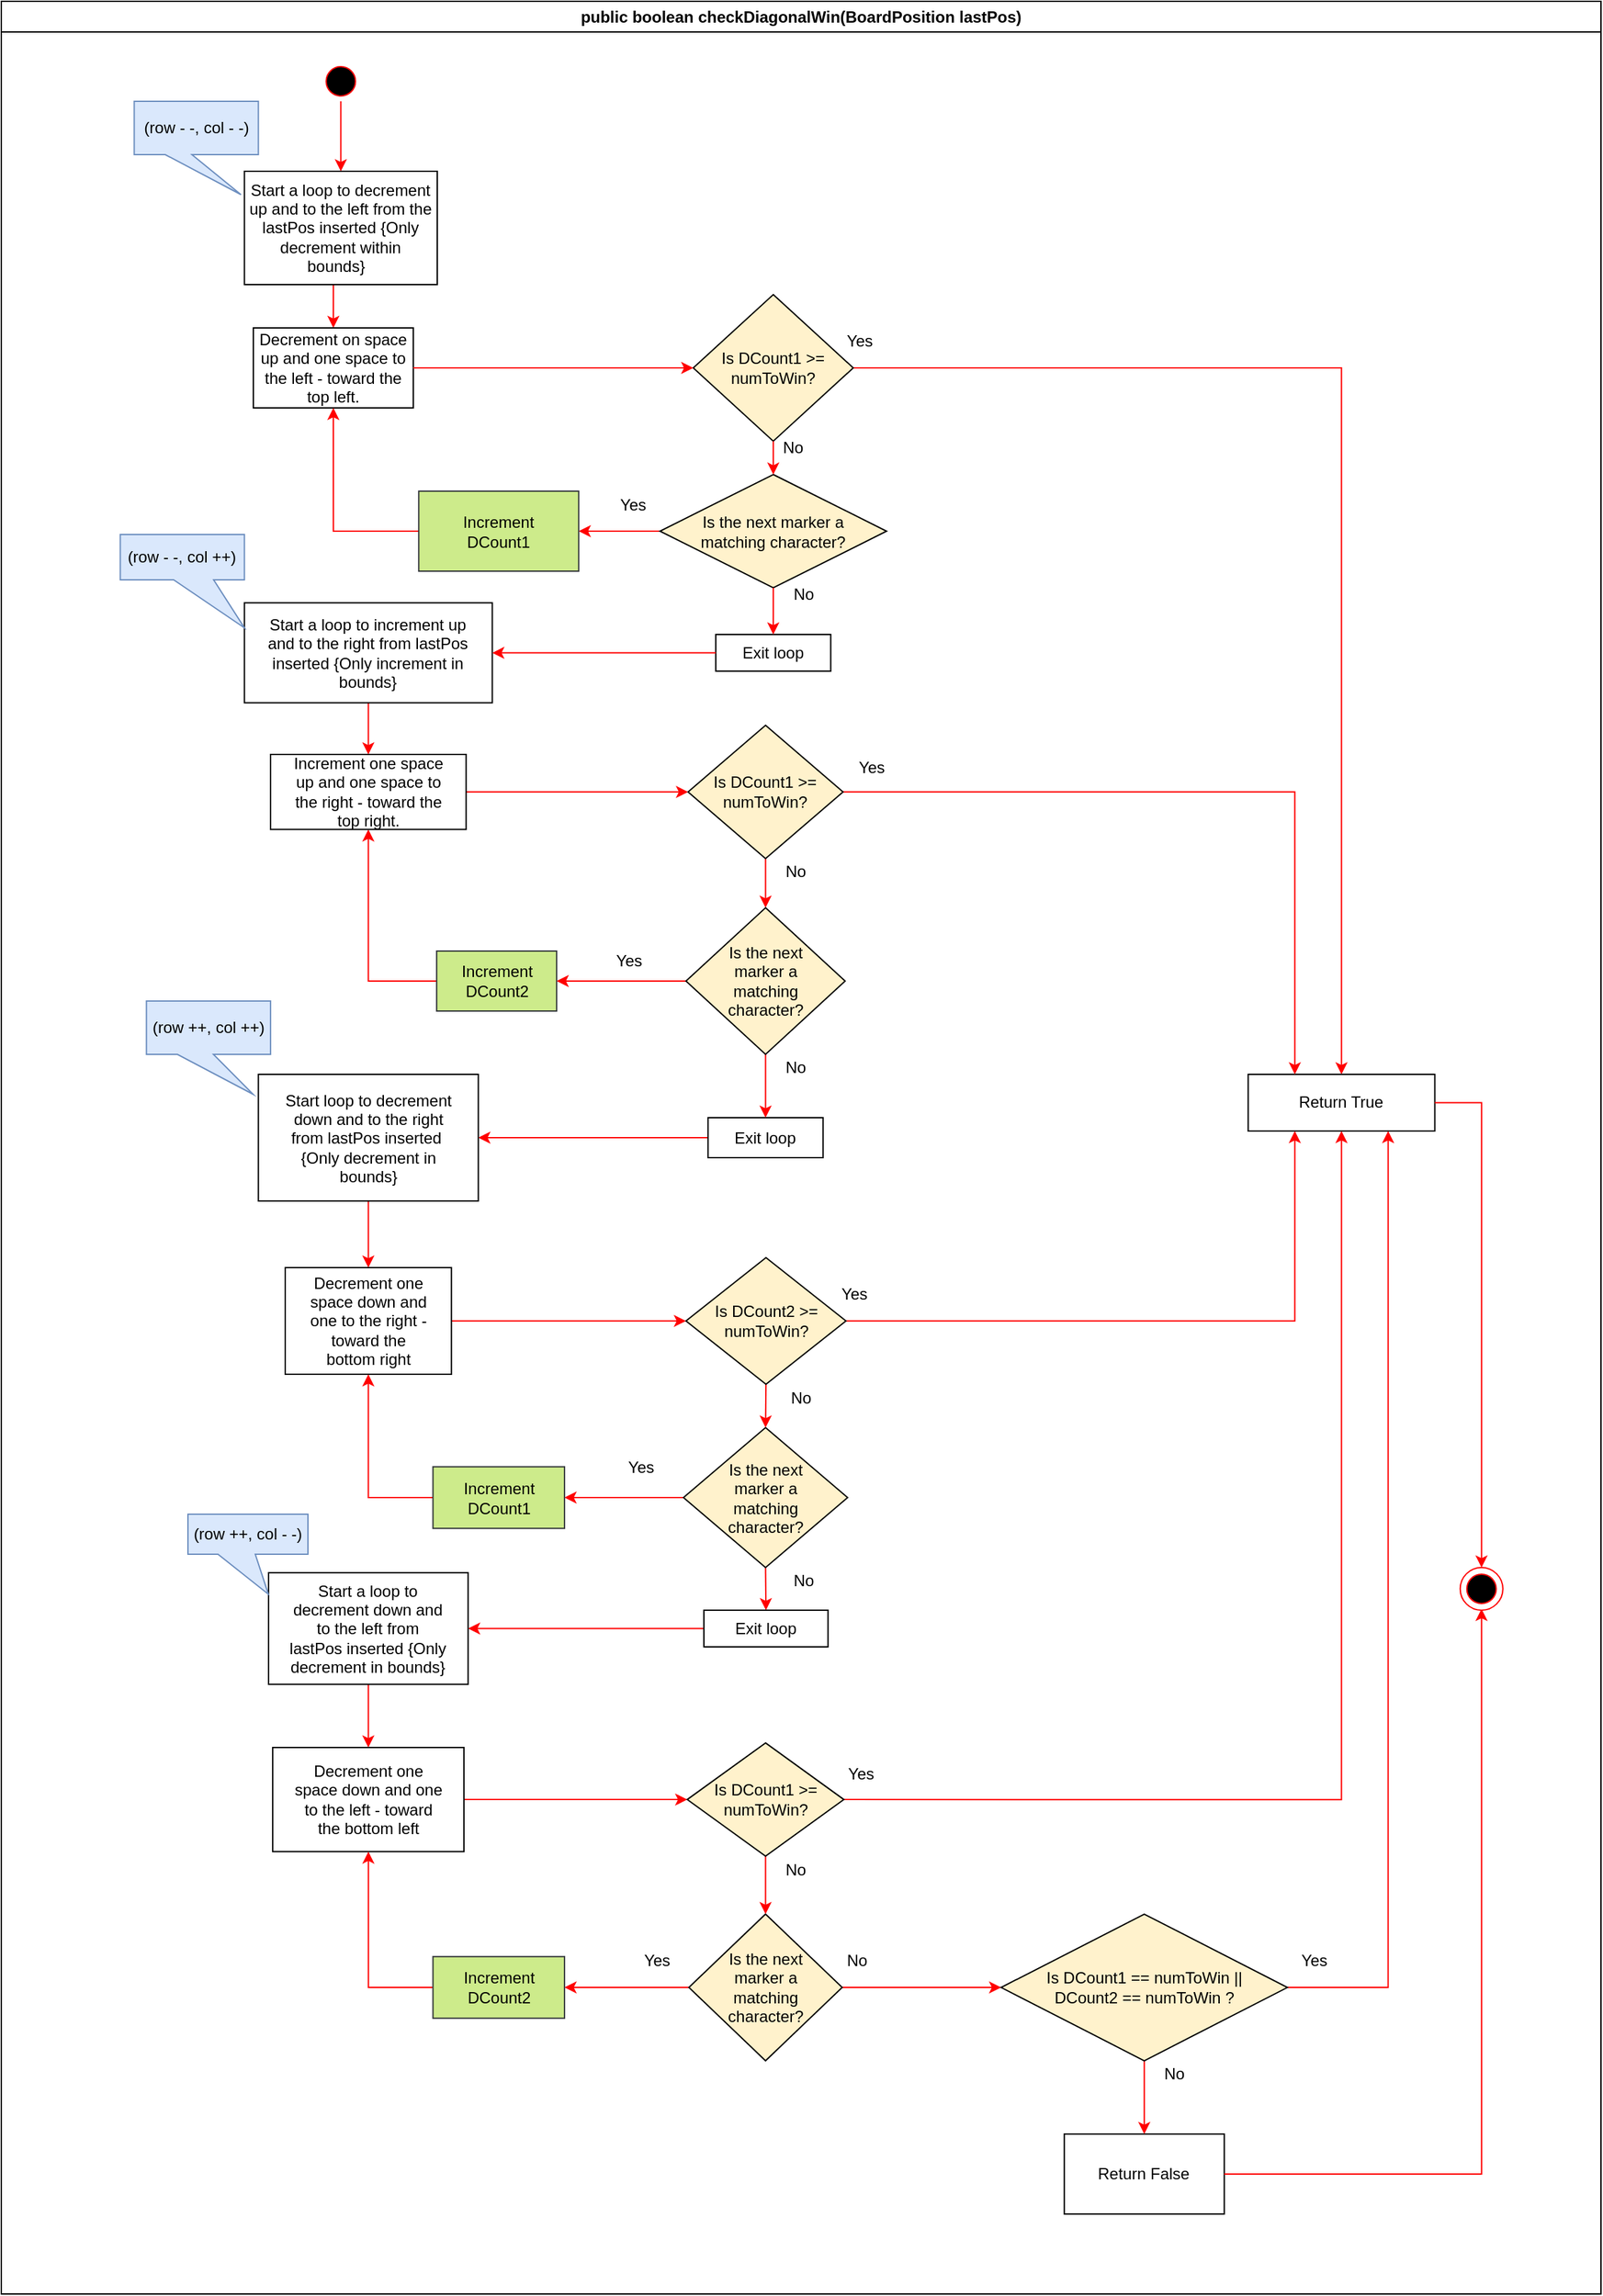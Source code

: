 <mxfile version="13.9.9" type="device"><diagram id="ozGw5vcYMr-OBrM5Ymbl" name="Page-1"><mxGraphModel dx="2730" dy="2685" grid="1" gridSize="10" guides="1" tooltips="1" connect="1" arrows="1" fold="1" page="1" pageScale="1" pageWidth="850" pageHeight="1100" math="0" shadow="0"><root><mxCell id="0"/><mxCell id="1" parent="0"/><mxCell id="koMWrWs2XzXAcjeeXcFw-1" value="public boolean checkDiagonalWin(BoardPosition lastPos)" style="swimlane;whiteSpace=wrap" parent="1" vertex="1"><mxGeometry x="-180" y="40" width="1200" height="1720" as="geometry"><mxRectangle x="530" y="40" width="300" height="23" as="alternateBounds"/></mxGeometry></mxCell><mxCell id="jAn3PS0XDntbKZmP0GNi-124" style="edgeStyle=orthogonalEdgeStyle;rounded=0;orthogonalLoop=1;jettySize=auto;html=1;exitX=0.5;exitY=1;exitDx=0;exitDy=0;entryX=0.5;entryY=0;entryDx=0;entryDy=0;strokeColor=#FF0000;" edge="1" parent="koMWrWs2XzXAcjeeXcFw-1" source="koMWrWs2XzXAcjeeXcFw-3" target="koMWrWs2XzXAcjeeXcFw-14"><mxGeometry relative="1" as="geometry"/></mxCell><mxCell id="koMWrWs2XzXAcjeeXcFw-3" value="" style="ellipse;shape=startState;fillColor=#000000;strokeColor=#ff0000;" parent="koMWrWs2XzXAcjeeXcFw-1" vertex="1"><mxGeometry x="239.68" y="45" width="30" height="30" as="geometry"/></mxCell><mxCell id="jAn3PS0XDntbKZmP0GNi-125" style="edgeStyle=orthogonalEdgeStyle;rounded=0;orthogonalLoop=1;jettySize=auto;html=1;exitX=0.5;exitY=1;exitDx=0;exitDy=0;entryX=0.5;entryY=0;entryDx=0;entryDy=0;strokeColor=#FF0000;" edge="1" parent="koMWrWs2XzXAcjeeXcFw-1" source="koMWrWs2XzXAcjeeXcFw-14" target="koMWrWs2XzXAcjeeXcFw-20"><mxGeometry relative="1" as="geometry"/></mxCell><mxCell id="koMWrWs2XzXAcjeeXcFw-14" value="Start a loop to decrement up and to the left from the lastPos inserted {Only decrement within bounds}&amp;nbsp;&amp;nbsp;" style="rounded=0;whiteSpace=wrap;html=1;" parent="koMWrWs2XzXAcjeeXcFw-1" vertex="1"><mxGeometry x="182.34" y="127.5" width="144.68" height="85" as="geometry"/></mxCell><mxCell id="koMWrWs2XzXAcjeeXcFw-20" value="Decrement on space up and one space to the left - toward the top left." style="rounded=0;whiteSpace=wrap;html=1;" parent="koMWrWs2XzXAcjeeXcFw-1" vertex="1"><mxGeometry x="189.06" y="245" width="120" height="60" as="geometry"/></mxCell><mxCell id="jAn3PS0XDntbKZmP0GNi-122" style="edgeStyle=orthogonalEdgeStyle;rounded=0;orthogonalLoop=1;jettySize=auto;html=1;exitX=1;exitY=0.5;exitDx=0;exitDy=0;entryX=0.5;entryY=0;entryDx=0;entryDy=0;strokeColor=#FF0000;" edge="1" parent="koMWrWs2XzXAcjeeXcFw-1" source="jAn3PS0XDntbKZmP0GNi-1" target="jAn3PS0XDntbKZmP0GNi-14"><mxGeometry relative="1" as="geometry"/></mxCell><mxCell id="jAn3PS0XDntbKZmP0GNi-1" value="Is DCount1 &amp;gt;= numToWin?" style="rhombus;whiteSpace=wrap;html=1;rounded=0;spacingLeft=15;spacingRight=15;fillColor=#fff2cc;" vertex="1" parent="koMWrWs2XzXAcjeeXcFw-1"><mxGeometry x="519.07" y="220" width="120" height="110" as="geometry"/></mxCell><mxCell id="jAn3PS0XDntbKZmP0GNi-2" value="" style="edgeStyle=orthogonalEdgeStyle;rounded=0;orthogonalLoop=1;jettySize=auto;html=1;strokeColor=#FF0000;" edge="1" parent="koMWrWs2XzXAcjeeXcFw-1" source="koMWrWs2XzXAcjeeXcFw-20" target="jAn3PS0XDntbKZmP0GNi-1"><mxGeometry relative="1" as="geometry"/></mxCell><mxCell id="jAn3PS0XDntbKZmP0GNi-127" style="edgeStyle=orthogonalEdgeStyle;rounded=0;orthogonalLoop=1;jettySize=auto;html=1;exitX=0;exitY=0.5;exitDx=0;exitDy=0;entryX=1;entryY=0.5;entryDx=0;entryDy=0;strokeColor=#FF0000;" edge="1" parent="koMWrWs2XzXAcjeeXcFw-1" source="jAn3PS0XDntbKZmP0GNi-5" target="jAn3PS0XDntbKZmP0GNi-119"><mxGeometry relative="1" as="geometry"/></mxCell><mxCell id="jAn3PS0XDntbKZmP0GNi-5" value="Is the next marker a matching character?" style="rhombus;whiteSpace=wrap;html=1;rounded=0;spacingLeft=15;spacingRight=15;fillColor=#fff2cc;" vertex="1" parent="koMWrWs2XzXAcjeeXcFw-1"><mxGeometry x="494.07" y="355" width="170" height="85" as="geometry"/></mxCell><mxCell id="jAn3PS0XDntbKZmP0GNi-6" value="" style="edgeStyle=orthogonalEdgeStyle;rounded=0;orthogonalLoop=1;jettySize=auto;html=1;strokeColor=#FF0000;" edge="1" parent="koMWrWs2XzXAcjeeXcFw-1" source="jAn3PS0XDntbKZmP0GNi-1" target="jAn3PS0XDntbKZmP0GNi-5"><mxGeometry relative="1" as="geometry"/></mxCell><mxCell id="jAn3PS0XDntbKZmP0GNi-14" value="Return True" style="whiteSpace=wrap;html=1;rounded=0;spacingLeft=15;spacingRight=15;" vertex="1" parent="koMWrWs2XzXAcjeeXcFw-1"><mxGeometry x="935.32" y="805" width="140" height="42.5" as="geometry"/></mxCell><mxCell id="jAn3PS0XDntbKZmP0GNi-150" style="edgeStyle=orthogonalEdgeStyle;rounded=0;orthogonalLoop=1;jettySize=auto;html=1;exitX=0;exitY=0.5;exitDx=0;exitDy=0;entryX=0.5;entryY=1;entryDx=0;entryDy=0;strokeColor=#FF0000;" edge="1" parent="koMWrWs2XzXAcjeeXcFw-1" source="jAn3PS0XDntbKZmP0GNi-22" target="jAn3PS0XDntbKZmP0GNi-79"><mxGeometry relative="1" as="geometry"/></mxCell><mxCell id="jAn3PS0XDntbKZmP0GNi-22" value="Increment DCount2" style="whiteSpace=wrap;html=1;rounded=0;spacingLeft=15;spacingRight=15;fillColor=#cdeb8b;strokeColor=#36393d;" vertex="1" parent="koMWrWs2XzXAcjeeXcFw-1"><mxGeometry x="326.57" y="712.5" width="90" height="45" as="geometry"/></mxCell><mxCell id="jAn3PS0XDntbKZmP0GNi-151" style="edgeStyle=orthogonalEdgeStyle;rounded=0;orthogonalLoop=1;jettySize=auto;html=1;exitX=0;exitY=0.5;exitDx=0;exitDy=0;entryX=1;entryY=0.5;entryDx=0;entryDy=0;strokeColor=#FF0000;" edge="1" parent="koMWrWs2XzXAcjeeXcFw-1" source="jAn3PS0XDntbKZmP0GNi-35" target="jAn3PS0XDntbKZmP0GNi-37"><mxGeometry relative="1" as="geometry"/></mxCell><mxCell id="jAn3PS0XDntbKZmP0GNi-35" value="Exit loop" style="whiteSpace=wrap;html=1;rounded=0;spacingLeft=15;spacingRight=15;" vertex="1" parent="koMWrWs2XzXAcjeeXcFw-1"><mxGeometry x="530.16" y="837.5" width="86.25" height="30" as="geometry"/></mxCell><mxCell id="jAn3PS0XDntbKZmP0GNi-102" style="edgeStyle=orthogonalEdgeStyle;rounded=0;orthogonalLoop=1;jettySize=auto;html=1;exitX=0.5;exitY=1;exitDx=0;exitDy=0;entryX=0.5;entryY=0;entryDx=0;entryDy=0;strokeColor=#FF0000;" edge="1" parent="koMWrWs2XzXAcjeeXcFw-1" source="jAn3PS0XDntbKZmP0GNi-37" target="jAn3PS0XDntbKZmP0GNi-39"><mxGeometry relative="1" as="geometry"/></mxCell><mxCell id="jAn3PS0XDntbKZmP0GNi-37" value="Start loop to decrement down and to the right from lastPos inserted&amp;nbsp; {Only decrement in bounds}" style="whiteSpace=wrap;html=1;rounded=0;spacingLeft=15;spacingRight=15;" vertex="1" parent="koMWrWs2XzXAcjeeXcFw-1"><mxGeometry x="192.81" y="805" width="165" height="95" as="geometry"/></mxCell><mxCell id="jAn3PS0XDntbKZmP0GNi-153" style="edgeStyle=orthogonalEdgeStyle;rounded=0;orthogonalLoop=1;jettySize=auto;html=1;exitX=1;exitY=0.5;exitDx=0;exitDy=0;entryX=0;entryY=0.5;entryDx=0;entryDy=0;strokeColor=#FF0000;" edge="1" parent="koMWrWs2XzXAcjeeXcFw-1" source="jAn3PS0XDntbKZmP0GNi-39" target="jAn3PS0XDntbKZmP0GNi-44"><mxGeometry relative="1" as="geometry"/></mxCell><mxCell id="jAn3PS0XDntbKZmP0GNi-39" value="Decrement one space down and one to the right - toward the bottom right" style="whiteSpace=wrap;html=1;rounded=0;spacingLeft=15;spacingRight=15;" vertex="1" parent="koMWrWs2XzXAcjeeXcFw-1"><mxGeometry x="212.96" y="950" width="124.69" height="80" as="geometry"/></mxCell><mxCell id="jAn3PS0XDntbKZmP0GNi-156" style="edgeStyle=orthogonalEdgeStyle;rounded=0;orthogonalLoop=1;jettySize=auto;html=1;exitX=0;exitY=0.5;exitDx=0;exitDy=0;entryX=1;entryY=0.5;entryDx=0;entryDy=0;strokeColor=#FF0000;" edge="1" parent="koMWrWs2XzXAcjeeXcFw-1" source="jAn3PS0XDntbKZmP0GNi-42" target="jAn3PS0XDntbKZmP0GNi-48"><mxGeometry relative="1" as="geometry"/></mxCell><mxCell id="jAn3PS0XDntbKZmP0GNi-159" style="edgeStyle=orthogonalEdgeStyle;rounded=0;orthogonalLoop=1;jettySize=auto;html=1;exitX=0.5;exitY=1;exitDx=0;exitDy=0;entryX=0.5;entryY=0;entryDx=0;entryDy=0;strokeColor=#FF0000;" edge="1" parent="koMWrWs2XzXAcjeeXcFw-1" source="jAn3PS0XDntbKZmP0GNi-42" target="jAn3PS0XDntbKZmP0GNi-105"><mxGeometry relative="1" as="geometry"/></mxCell><mxCell id="jAn3PS0XDntbKZmP0GNi-42" value="Is the next marker a matching character?" style="rhombus;whiteSpace=wrap;html=1;rounded=0;spacingLeft=15;spacingRight=15;fillColor=#fff2cc;" vertex="1" parent="koMWrWs2XzXAcjeeXcFw-1"><mxGeometry x="511.72" y="1070" width="123.13" height="105" as="geometry"/></mxCell><mxCell id="jAn3PS0XDntbKZmP0GNi-155" style="edgeStyle=orthogonalEdgeStyle;rounded=0;orthogonalLoop=1;jettySize=auto;html=1;exitX=0.5;exitY=1;exitDx=0;exitDy=0;entryX=0.5;entryY=0;entryDx=0;entryDy=0;strokeColor=#FF0000;" edge="1" parent="koMWrWs2XzXAcjeeXcFw-1" source="jAn3PS0XDntbKZmP0GNi-44" target="jAn3PS0XDntbKZmP0GNi-42"><mxGeometry relative="1" as="geometry"/></mxCell><mxCell id="jAn3PS0XDntbKZmP0GNi-161" style="edgeStyle=orthogonalEdgeStyle;rounded=0;orthogonalLoop=1;jettySize=auto;html=1;exitX=1;exitY=0.5;exitDx=0;exitDy=0;entryX=0.25;entryY=1;entryDx=0;entryDy=0;strokeColor=#FF0000;" edge="1" parent="koMWrWs2XzXAcjeeXcFw-1" source="jAn3PS0XDntbKZmP0GNi-44" target="jAn3PS0XDntbKZmP0GNi-14"><mxGeometry relative="1" as="geometry"/></mxCell><mxCell id="jAn3PS0XDntbKZmP0GNi-44" value="Is DCount2 &amp;gt;= numToWin?" style="rhombus;whiteSpace=wrap;html=1;rounded=0;spacingLeft=15;spacingRight=15;fillColor=#fff2cc;" vertex="1" parent="koMWrWs2XzXAcjeeXcFw-1"><mxGeometry x="513.6" y="942.5" width="120" height="95" as="geometry"/></mxCell><mxCell id="jAn3PS0XDntbKZmP0GNi-157" style="edgeStyle=orthogonalEdgeStyle;rounded=0;orthogonalLoop=1;jettySize=auto;html=1;exitX=0;exitY=0.5;exitDx=0;exitDy=0;entryX=0.5;entryY=1;entryDx=0;entryDy=0;strokeColor=#FF0000;" edge="1" parent="koMWrWs2XzXAcjeeXcFw-1" source="jAn3PS0XDntbKZmP0GNi-48" target="jAn3PS0XDntbKZmP0GNi-39"><mxGeometry relative="1" as="geometry"/></mxCell><mxCell id="jAn3PS0XDntbKZmP0GNi-48" value="Increment DCount1" style="whiteSpace=wrap;html=1;rounded=0;spacingLeft=15;spacingRight=15;fillColor=#cdeb8b;strokeColor=#36393d;" vertex="1" parent="koMWrWs2XzXAcjeeXcFw-1"><mxGeometry x="323.79" y="1099.38" width="98.68" height="46.25" as="geometry"/></mxCell><mxCell id="jAn3PS0XDntbKZmP0GNi-54" value="Return False" style="whiteSpace=wrap;html=1;rounded=0;spacingLeft=15;spacingRight=15;" vertex="1" parent="koMWrWs2XzXAcjeeXcFw-1"><mxGeometry x="797.38" y="1600" width="120" height="60" as="geometry"/></mxCell><mxCell id="jAn3PS0XDntbKZmP0GNi-57" style="edgeStyle=orthogonalEdgeStyle;rounded=0;orthogonalLoop=1;jettySize=auto;html=1;exitX=1;exitY=0.5;exitDx=0;exitDy=0;strokeColor=#FF0000;entryX=0.5;entryY=1;entryDx=0;entryDy=0;" edge="1" parent="koMWrWs2XzXAcjeeXcFw-1" source="jAn3PS0XDntbKZmP0GNi-54" target="koMWrWs2XzXAcjeeXcFw-13"><mxGeometry relative="1" as="geometry"><mxPoint x="1084.38" y="1215" as="targetPoint"/></mxGeometry></mxCell><mxCell id="koMWrWs2XzXAcjeeXcFw-11" value="" style="group" parent="koMWrWs2XzXAcjeeXcFw-1" vertex="1" connectable="0"><mxGeometry x="1094.38" y="1175" width="32" height="32" as="geometry"/></mxCell><mxCell id="koMWrWs2XzXAcjeeXcFw-12" value="" style="ellipse;whiteSpace=wrap;html=1;aspect=fixed;fillColor=#ffffff;strokeColor=#FF0000;" parent="koMWrWs2XzXAcjeeXcFw-11" vertex="1"><mxGeometry width="32" height="32" as="geometry"/></mxCell><mxCell id="koMWrWs2XzXAcjeeXcFw-13" value="" style="ellipse;shape=startState;fillColor=#000000;strokeColor=#ff0000;" parent="koMWrWs2XzXAcjeeXcFw-11" vertex="1"><mxGeometry x="1" y="1" width="30" height="30" as="geometry"/></mxCell><mxCell id="jAn3PS0XDntbKZmP0GNi-65" style="edgeStyle=orthogonalEdgeStyle;rounded=0;orthogonalLoop=1;jettySize=auto;html=1;exitX=1;exitY=0.5;exitDx=0;exitDy=0;strokeColor=#FF0000;entryX=0.5;entryY=0;entryDx=0;entryDy=0;" edge="1" parent="koMWrWs2XzXAcjeeXcFw-1" source="jAn3PS0XDntbKZmP0GNi-14" target="koMWrWs2XzXAcjeeXcFw-12"><mxGeometry relative="1" as="geometry"><mxPoint x="1105.32" y="1055" as="targetPoint"/></mxGeometry></mxCell><mxCell id="jAn3PS0XDntbKZmP0GNi-66" value="Yes" style="text;html=1;strokeColor=none;fillColor=none;align=center;verticalAlign=middle;whiteSpace=wrap;rounded=0;" vertex="1" parent="koMWrWs2XzXAcjeeXcFw-1"><mxGeometry x="624.38" y="245" width="40" height="20" as="geometry"/></mxCell><mxCell id="jAn3PS0XDntbKZmP0GNi-67" value="No" style="text;html=1;strokeColor=none;fillColor=none;align=center;verticalAlign=middle;whiteSpace=wrap;rounded=0;" vertex="1" parent="koMWrWs2XzXAcjeeXcFw-1"><mxGeometry x="574.39" y="325" width="40" height="20" as="geometry"/></mxCell><mxCell id="jAn3PS0XDntbKZmP0GNi-69" value="Yes" style="text;html=1;strokeColor=none;fillColor=none;align=center;verticalAlign=middle;whiteSpace=wrap;rounded=0;" vertex="1" parent="koMWrWs2XzXAcjeeXcFw-1"><mxGeometry x="454.07" y="367.5" width="40" height="20" as="geometry"/></mxCell><mxCell id="jAn3PS0XDntbKZmP0GNi-70" value="No" style="text;html=1;strokeColor=none;fillColor=none;align=center;verticalAlign=middle;whiteSpace=wrap;rounded=0;" vertex="1" parent="koMWrWs2XzXAcjeeXcFw-1"><mxGeometry x="582.19" y="435" width="40" height="20" as="geometry"/></mxCell><mxCell id="jAn3PS0XDntbKZmP0GNi-71" value="Exit loop" style="whiteSpace=wrap;html=1;rounded=0;spacingLeft=15;spacingRight=15;" vertex="1" parent="koMWrWs2XzXAcjeeXcFw-1"><mxGeometry x="535.94" y="475" width="86.25" height="27.5" as="geometry"/></mxCell><mxCell id="jAn3PS0XDntbKZmP0GNi-72" value="" style="edgeStyle=orthogonalEdgeStyle;rounded=0;orthogonalLoop=1;jettySize=auto;html=1;strokeColor=#FF0000;" edge="1" parent="koMWrWs2XzXAcjeeXcFw-1" source="jAn3PS0XDntbKZmP0GNi-5" target="jAn3PS0XDntbKZmP0GNi-71"><mxGeometry relative="1" as="geometry"/></mxCell><mxCell id="jAn3PS0XDntbKZmP0GNi-142" style="edgeStyle=orthogonalEdgeStyle;rounded=0;orthogonalLoop=1;jettySize=auto;html=1;exitX=0.5;exitY=1;exitDx=0;exitDy=0;entryX=0.5;entryY=0;entryDx=0;entryDy=0;strokeColor=#FF0000;" edge="1" parent="koMWrWs2XzXAcjeeXcFw-1" source="jAn3PS0XDntbKZmP0GNi-77" target="jAn3PS0XDntbKZmP0GNi-79"><mxGeometry relative="1" as="geometry"/></mxCell><mxCell id="jAn3PS0XDntbKZmP0GNi-77" value="Start a loop to increment up and to the right from lastPos inserted {Only increment in bounds}" style="whiteSpace=wrap;html=1;rounded=0;spacingLeft=15;spacingRight=15;" vertex="1" parent="koMWrWs2XzXAcjeeXcFw-1"><mxGeometry x="182.34" y="451.25" width="185.94" height="75" as="geometry"/></mxCell><mxCell id="jAn3PS0XDntbKZmP0GNi-78" value="" style="edgeStyle=orthogonalEdgeStyle;rounded=0;orthogonalLoop=1;jettySize=auto;html=1;strokeColor=#FF0000;" edge="1" parent="koMWrWs2XzXAcjeeXcFw-1" source="jAn3PS0XDntbKZmP0GNi-71" target="jAn3PS0XDntbKZmP0GNi-77"><mxGeometry relative="1" as="geometry"/></mxCell><mxCell id="jAn3PS0XDntbKZmP0GNi-143" style="edgeStyle=orthogonalEdgeStyle;rounded=0;orthogonalLoop=1;jettySize=auto;html=1;exitX=1;exitY=0.5;exitDx=0;exitDy=0;entryX=0;entryY=0.5;entryDx=0;entryDy=0;strokeColor=#FF0000;" edge="1" parent="koMWrWs2XzXAcjeeXcFw-1" source="jAn3PS0XDntbKZmP0GNi-79" target="jAn3PS0XDntbKZmP0GNi-20"><mxGeometry relative="1" as="geometry"/></mxCell><mxCell id="jAn3PS0XDntbKZmP0GNi-79" value="Increment one space up and one space to the right - toward the top right." style="whiteSpace=wrap;html=1;rounded=0;spacingLeft=15;spacingRight=15;" vertex="1" parent="koMWrWs2XzXAcjeeXcFw-1"><mxGeometry x="201.95" y="565" width="146.72" height="56.25" as="geometry"/></mxCell><mxCell id="jAn3PS0XDntbKZmP0GNi-83" value="No" style="text;html=1;strokeColor=none;fillColor=none;align=center;verticalAlign=middle;whiteSpace=wrap;rounded=0;" vertex="1" parent="koMWrWs2XzXAcjeeXcFw-1"><mxGeometry x="576.41" y="643.13" width="40" height="20" as="geometry"/></mxCell><mxCell id="jAn3PS0XDntbKZmP0GNi-85" value="Yes" style="text;html=1;strokeColor=none;fillColor=none;align=center;verticalAlign=middle;whiteSpace=wrap;rounded=0;" vertex="1" parent="koMWrWs2XzXAcjeeXcFw-1"><mxGeometry x="632.97" y="565" width="40" height="20" as="geometry"/></mxCell><mxCell id="jAn3PS0XDntbKZmP0GNi-90" value="No" style="text;html=1;strokeColor=none;fillColor=none;align=center;verticalAlign=middle;whiteSpace=wrap;rounded=0;" vertex="1" parent="koMWrWs2XzXAcjeeXcFw-1"><mxGeometry x="582.19" y="1175" width="40" height="20" as="geometry"/></mxCell><mxCell id="jAn3PS0XDntbKZmP0GNi-91" value="Yes" style="text;html=1;strokeColor=none;fillColor=none;align=center;verticalAlign=middle;whiteSpace=wrap;rounded=0;" vertex="1" parent="koMWrWs2XzXAcjeeXcFw-1"><mxGeometry x="460" y="1090" width="40" height="20" as="geometry"/></mxCell><mxCell id="jAn3PS0XDntbKZmP0GNi-94" value="No" style="text;html=1;strokeColor=none;fillColor=none;align=center;verticalAlign=middle;whiteSpace=wrap;rounded=0;" vertex="1" parent="koMWrWs2XzXAcjeeXcFw-1"><mxGeometry x="580" y="1037.5" width="40" height="20" as="geometry"/></mxCell><mxCell id="jAn3PS0XDntbKZmP0GNi-95" value="No" style="text;html=1;strokeColor=none;fillColor=none;align=center;verticalAlign=middle;whiteSpace=wrap;rounded=0;" vertex="1" parent="koMWrWs2XzXAcjeeXcFw-1"><mxGeometry x="576.41" y="1391.56" width="40" height="20" as="geometry"/></mxCell><mxCell id="jAn3PS0XDntbKZmP0GNi-96" value="Yes" style="text;html=1;strokeColor=none;fillColor=none;align=center;verticalAlign=middle;whiteSpace=wrap;rounded=0;" vertex="1" parent="koMWrWs2XzXAcjeeXcFw-1"><mxGeometry x="625" y="1320" width="40" height="20" as="geometry"/></mxCell><mxCell id="jAn3PS0XDntbKZmP0GNi-97" value="(row - -, col - -)" style="shape=callout;whiteSpace=wrap;html=1;perimeter=calloutPerimeter;strokeColor=#6c8ebf;position2=0.86;size=30;position=0.25;fillColor=#dae8fc;" vertex="1" parent="koMWrWs2XzXAcjeeXcFw-1"><mxGeometry x="99.69" y="75" width="93.12" height="70" as="geometry"/></mxCell><mxCell id="jAn3PS0XDntbKZmP0GNi-100" value="(row - -, col ++)" style="shape=callout;whiteSpace=wrap;html=1;perimeter=calloutPerimeter;strokeColor=#6c8ebf;position2=1;size=36;position=0.43;fillColor=#dae8fc;base=30;" vertex="1" parent="koMWrWs2XzXAcjeeXcFw-1"><mxGeometry x="89.22" y="400" width="93.12" height="70" as="geometry"/></mxCell><mxCell id="jAn3PS0XDntbKZmP0GNi-101" value="(row ++, col ++)" style="shape=callout;whiteSpace=wrap;html=1;perimeter=calloutPerimeter;strokeColor=#6c8ebf;position2=0.86;size=30;position=0.25;fillColor=#dae8fc;base=27;" vertex="1" parent="koMWrWs2XzXAcjeeXcFw-1"><mxGeometry x="108.83" y="750" width="93.12" height="70" as="geometry"/></mxCell><mxCell id="jAn3PS0XDntbKZmP0GNi-160" style="edgeStyle=orthogonalEdgeStyle;rounded=0;orthogonalLoop=1;jettySize=auto;html=1;exitX=0;exitY=0.5;exitDx=0;exitDy=0;entryX=1;entryY=0.5;entryDx=0;entryDy=0;strokeColor=#FF0000;" edge="1" parent="koMWrWs2XzXAcjeeXcFw-1" source="jAn3PS0XDntbKZmP0GNi-105" target="jAn3PS0XDntbKZmP0GNi-107"><mxGeometry relative="1" as="geometry"/></mxCell><mxCell id="jAn3PS0XDntbKZmP0GNi-105" value="Exit loop" style="whiteSpace=wrap;html=1;rounded=0;spacingLeft=15;spacingRight=15;" vertex="1" parent="koMWrWs2XzXAcjeeXcFw-1"><mxGeometry x="527.04" y="1207" width="93.12" height="27.5" as="geometry"/></mxCell><mxCell id="jAn3PS0XDntbKZmP0GNi-162" style="edgeStyle=orthogonalEdgeStyle;rounded=0;orthogonalLoop=1;jettySize=auto;html=1;exitX=0.5;exitY=1;exitDx=0;exitDy=0;entryX=0.5;entryY=0;entryDx=0;entryDy=0;strokeColor=#FF0000;" edge="1" parent="koMWrWs2XzXAcjeeXcFw-1" source="jAn3PS0XDntbKZmP0GNi-107" target="jAn3PS0XDntbKZmP0GNi-110"><mxGeometry relative="1" as="geometry"/></mxCell><mxCell id="jAn3PS0XDntbKZmP0GNi-107" value="Start a loop to decrement down and to the left from lastPos inserted {Only decrement in bounds}" style="whiteSpace=wrap;html=1;rounded=0;spacingLeft=15;spacingRight=15;" vertex="1" parent="koMWrWs2XzXAcjeeXcFw-1"><mxGeometry x="200.46" y="1178.88" width="149.7" height="83.75" as="geometry"/></mxCell><mxCell id="jAn3PS0XDntbKZmP0GNi-163" style="edgeStyle=orthogonalEdgeStyle;rounded=0;orthogonalLoop=1;jettySize=auto;html=1;exitX=1;exitY=0.5;exitDx=0;exitDy=0;entryX=0;entryY=0.5;entryDx=0;entryDy=0;strokeColor=#FF0000;" edge="1" parent="koMWrWs2XzXAcjeeXcFw-1" source="jAn3PS0XDntbKZmP0GNi-110" target="jAn3PS0XDntbKZmP0GNi-115"><mxGeometry relative="1" as="geometry"/></mxCell><mxCell id="jAn3PS0XDntbKZmP0GNi-110" value="Decrement one space down and one to the left - toward the bottom left" style="whiteSpace=wrap;html=1;rounded=0;spacingLeft=15;spacingRight=15;" vertex="1" parent="koMWrWs2XzXAcjeeXcFw-1"><mxGeometry x="203.58" y="1310" width="143.45" height="78.12" as="geometry"/></mxCell><mxCell id="jAn3PS0XDntbKZmP0GNi-167" style="edgeStyle=orthogonalEdgeStyle;rounded=0;orthogonalLoop=1;jettySize=auto;html=1;exitX=0;exitY=0.5;exitDx=0;exitDy=0;entryX=1;entryY=0.5;entryDx=0;entryDy=0;strokeColor=#FF0000;" edge="1" parent="koMWrWs2XzXAcjeeXcFw-1" source="jAn3PS0XDntbKZmP0GNi-113" target="jAn3PS0XDntbKZmP0GNi-166"><mxGeometry relative="1" as="geometry"/></mxCell><mxCell id="jAn3PS0XDntbKZmP0GNi-184" style="edgeStyle=orthogonalEdgeStyle;rounded=0;orthogonalLoop=1;jettySize=auto;html=1;exitX=1;exitY=0.5;exitDx=0;exitDy=0;entryX=0;entryY=0.5;entryDx=0;entryDy=0;strokeColor=#FF0000;" edge="1" parent="koMWrWs2XzXAcjeeXcFw-1" source="jAn3PS0XDntbKZmP0GNi-113" target="jAn3PS0XDntbKZmP0GNi-180"><mxGeometry relative="1" as="geometry"/></mxCell><mxCell id="jAn3PS0XDntbKZmP0GNi-113" value="Is the next marker a matching character?" style="rhombus;whiteSpace=wrap;html=1;rounded=0;spacingLeft=15;spacingRight=15;fillColor=#fff2cc;" vertex="1" parent="koMWrWs2XzXAcjeeXcFw-1"><mxGeometry x="515.78" y="1435" width="115" height="110" as="geometry"/></mxCell><mxCell id="jAn3PS0XDntbKZmP0GNi-164" style="edgeStyle=orthogonalEdgeStyle;rounded=0;orthogonalLoop=1;jettySize=auto;html=1;exitX=0.5;exitY=1;exitDx=0;exitDy=0;entryX=0.5;entryY=0;entryDx=0;entryDy=0;strokeColor=#FF0000;" edge="1" parent="koMWrWs2XzXAcjeeXcFw-1" source="jAn3PS0XDntbKZmP0GNi-115" target="jAn3PS0XDntbKZmP0GNi-113"><mxGeometry relative="1" as="geometry"/></mxCell><mxCell id="jAn3PS0XDntbKZmP0GNi-165" style="edgeStyle=orthogonalEdgeStyle;rounded=0;orthogonalLoop=1;jettySize=auto;html=1;exitX=1;exitY=0.5;exitDx=0;exitDy=0;entryX=0.5;entryY=1;entryDx=0;entryDy=0;strokeColor=#FF0000;" edge="1" parent="koMWrWs2XzXAcjeeXcFw-1" source="jAn3PS0XDntbKZmP0GNi-115" target="jAn3PS0XDntbKZmP0GNi-14"><mxGeometry relative="1" as="geometry"/></mxCell><mxCell id="jAn3PS0XDntbKZmP0GNi-115" value="Is DCount1 &amp;gt;= numToWin?" style="rhombus;whiteSpace=wrap;html=1;rounded=0;spacingLeft=15;spacingRight=15;fillColor=#fff2cc;" vertex="1" parent="koMWrWs2XzXAcjeeXcFw-1"><mxGeometry x="514.54" y="1306.56" width="117.49" height="85" as="geometry"/></mxCell><mxCell id="jAn3PS0XDntbKZmP0GNi-132" style="edgeStyle=orthogonalEdgeStyle;rounded=0;orthogonalLoop=1;jettySize=auto;html=1;exitX=1;exitY=0.5;exitDx=0;exitDy=0;entryX=0.25;entryY=0;entryDx=0;entryDy=0;strokeColor=#FF0000;" edge="1" parent="koMWrWs2XzXAcjeeXcFw-1" source="jAn3PS0XDntbKZmP0GNi-20" target="jAn3PS0XDntbKZmP0GNi-14"><mxGeometry relative="1" as="geometry"/></mxCell><mxCell id="jAn3PS0XDntbKZmP0GNi-144" style="edgeStyle=orthogonalEdgeStyle;rounded=0;orthogonalLoop=1;jettySize=auto;html=1;exitX=0.5;exitY=1;exitDx=0;exitDy=0;entryX=0.5;entryY=0;entryDx=0;entryDy=0;strokeColor=#FF0000;" edge="1" parent="koMWrWs2XzXAcjeeXcFw-1" source="jAn3PS0XDntbKZmP0GNi-20" target="jAn3PS0XDntbKZmP0GNi-30"><mxGeometry relative="1" as="geometry"/></mxCell><mxCell id="jAn3PS0XDntbKZmP0GNi-20" value="Is DCount1 &amp;gt;= numToWin?" style="rhombus;whiteSpace=wrap;html=1;rounded=0;spacingLeft=15;spacingRight=15;fillColor=#fff2cc;" vertex="1" parent="koMWrWs2XzXAcjeeXcFw-1"><mxGeometry x="515.16" y="543.13" width="116.25" height="100" as="geometry"/></mxCell><mxCell id="jAn3PS0XDntbKZmP0GNi-145" style="edgeStyle=orthogonalEdgeStyle;rounded=0;orthogonalLoop=1;jettySize=auto;html=1;exitX=0;exitY=0.5;exitDx=0;exitDy=0;entryX=1;entryY=0.5;entryDx=0;entryDy=0;strokeColor=#FF0000;" edge="1" parent="koMWrWs2XzXAcjeeXcFw-1" source="jAn3PS0XDntbKZmP0GNi-30" target="jAn3PS0XDntbKZmP0GNi-22"><mxGeometry relative="1" as="geometry"/></mxCell><mxCell id="jAn3PS0XDntbKZmP0GNi-147" style="edgeStyle=orthogonalEdgeStyle;rounded=0;orthogonalLoop=1;jettySize=auto;html=1;exitX=0.5;exitY=1;exitDx=0;exitDy=0;entryX=0.5;entryY=0;entryDx=0;entryDy=0;strokeColor=#FF0000;" edge="1" parent="koMWrWs2XzXAcjeeXcFw-1" source="jAn3PS0XDntbKZmP0GNi-30" target="jAn3PS0XDntbKZmP0GNi-35"><mxGeometry relative="1" as="geometry"/></mxCell><mxCell id="jAn3PS0XDntbKZmP0GNi-30" value="Is the next marker a matching character?" style="rhombus;whiteSpace=wrap;html=1;rounded=0;spacingLeft=15;spacingRight=15;fillColor=#fff2cc;" vertex="1" parent="koMWrWs2XzXAcjeeXcFw-1"><mxGeometry x="513.6" y="680" width="119.37" height="110" as="geometry"/></mxCell><mxCell id="jAn3PS0XDntbKZmP0GNi-128" style="edgeStyle=orthogonalEdgeStyle;rounded=0;orthogonalLoop=1;jettySize=auto;html=1;exitX=0;exitY=0.5;exitDx=0;exitDy=0;entryX=0.5;entryY=1;entryDx=0;entryDy=0;strokeColor=#FF0000;" edge="1" parent="koMWrWs2XzXAcjeeXcFw-1" source="jAn3PS0XDntbKZmP0GNi-119" target="koMWrWs2XzXAcjeeXcFw-20"><mxGeometry relative="1" as="geometry"/></mxCell><mxCell id="jAn3PS0XDntbKZmP0GNi-119" value="Increment DCount1" style="whiteSpace=wrap;html=1;rounded=0;spacingLeft=15;spacingRight=15;fillColor=#cdeb8b;strokeColor=#36393d;" vertex="1" parent="koMWrWs2XzXAcjeeXcFw-1"><mxGeometry x="313.13" y="367.5" width="120" height="60" as="geometry"/></mxCell><mxCell id="jAn3PS0XDntbKZmP0GNi-148" value="No" style="text;html=1;strokeColor=none;fillColor=none;align=center;verticalAlign=middle;whiteSpace=wrap;rounded=0;" vertex="1" parent="koMWrWs2XzXAcjeeXcFw-1"><mxGeometry x="576.41" y="790" width="40" height="20" as="geometry"/></mxCell><mxCell id="jAn3PS0XDntbKZmP0GNi-149" value="Yes" style="text;html=1;strokeColor=none;fillColor=none;align=center;verticalAlign=middle;whiteSpace=wrap;rounded=0;" vertex="1" parent="koMWrWs2XzXAcjeeXcFw-1"><mxGeometry x="451.26" y="710" width="40" height="20" as="geometry"/></mxCell><mxCell id="jAn3PS0XDntbKZmP0GNi-93" value="Yes" style="text;html=1;strokeColor=none;fillColor=none;align=center;verticalAlign=middle;whiteSpace=wrap;rounded=0;" vertex="1" parent="koMWrWs2XzXAcjeeXcFw-1"><mxGeometry x="620.0" y="960" width="40" height="20" as="geometry"/></mxCell><mxCell id="jAn3PS0XDntbKZmP0GNi-168" style="edgeStyle=orthogonalEdgeStyle;rounded=0;orthogonalLoop=1;jettySize=auto;html=1;exitX=0;exitY=0.5;exitDx=0;exitDy=0;strokeColor=#FF0000;" edge="1" parent="koMWrWs2XzXAcjeeXcFw-1" source="jAn3PS0XDntbKZmP0GNi-166" target="jAn3PS0XDntbKZmP0GNi-110"><mxGeometry relative="1" as="geometry"/></mxCell><mxCell id="jAn3PS0XDntbKZmP0GNi-166" value="Increment DCount2" style="whiteSpace=wrap;html=1;rounded=0;spacingLeft=15;spacingRight=15;fillColor=#cdeb8b;strokeColor=#36393d;" vertex="1" parent="koMWrWs2XzXAcjeeXcFw-1"><mxGeometry x="323.79" y="1466.88" width="98.68" height="46.25" as="geometry"/></mxCell><mxCell id="jAn3PS0XDntbKZmP0GNi-169" value="Yes" style="text;html=1;strokeColor=none;fillColor=none;align=center;verticalAlign=middle;whiteSpace=wrap;rounded=0;" vertex="1" parent="koMWrWs2XzXAcjeeXcFw-1"><mxGeometry x="471.72" y="1460" width="40" height="20" as="geometry"/></mxCell><mxCell id="jAn3PS0XDntbKZmP0GNi-112" value="(row ++, col - -)" style="shape=callout;whiteSpace=wrap;html=1;perimeter=calloutPerimeter;strokeColor=#6c8ebf;position2=0.67;size=30;position=0.25;fillColor=#dae8fc;base=28;" vertex="1" parent="koMWrWs2XzXAcjeeXcFw-1"><mxGeometry x="140" y="1135" width="90" height="60" as="geometry"/></mxCell><mxCell id="jAn3PS0XDntbKZmP0GNi-178" value="No" style="text;html=1;strokeColor=none;fillColor=none;align=center;verticalAlign=middle;whiteSpace=wrap;rounded=0;" vertex="1" parent="koMWrWs2XzXAcjeeXcFw-1"><mxGeometry x="622.19" y="1460.0" width="40" height="20" as="geometry"/></mxCell><mxCell id="jAn3PS0XDntbKZmP0GNi-183" style="edgeStyle=orthogonalEdgeStyle;rounded=0;orthogonalLoop=1;jettySize=auto;html=1;exitX=1;exitY=0.5;exitDx=0;exitDy=0;entryX=0.75;entryY=1;entryDx=0;entryDy=0;strokeColor=#FF0000;" edge="1" parent="koMWrWs2XzXAcjeeXcFw-1" source="jAn3PS0XDntbKZmP0GNi-180" target="jAn3PS0XDntbKZmP0GNi-14"><mxGeometry relative="1" as="geometry"/></mxCell><mxCell id="jAn3PS0XDntbKZmP0GNi-185" style="edgeStyle=orthogonalEdgeStyle;rounded=0;orthogonalLoop=1;jettySize=auto;html=1;exitX=0.5;exitY=1;exitDx=0;exitDy=0;entryX=0.5;entryY=0;entryDx=0;entryDy=0;strokeColor=#FF0000;" edge="1" parent="koMWrWs2XzXAcjeeXcFw-1" source="jAn3PS0XDntbKZmP0GNi-180" target="jAn3PS0XDntbKZmP0GNi-54"><mxGeometry relative="1" as="geometry"/></mxCell><mxCell id="jAn3PS0XDntbKZmP0GNi-180" value="Is DCount1 == numToWin || DCount2 == numToWin ?" style="rhombus;whiteSpace=wrap;html=1;rounded=0;spacingLeft=15;spacingRight=15;fillColor=#fff2cc;" vertex="1" parent="koMWrWs2XzXAcjeeXcFw-1"><mxGeometry x="750" y="1435.01" width="214.76" height="110" as="geometry"/></mxCell><mxCell id="jAn3PS0XDntbKZmP0GNi-186" value="No" style="text;html=1;strokeColor=none;fillColor=none;align=center;verticalAlign=middle;whiteSpace=wrap;rounded=0;" vertex="1" parent="koMWrWs2XzXAcjeeXcFw-1"><mxGeometry x="860" y="1545.01" width="40" height="20" as="geometry"/></mxCell><mxCell id="jAn3PS0XDntbKZmP0GNi-187" value="Yes" style="text;html=1;strokeColor=none;fillColor=none;align=center;verticalAlign=middle;whiteSpace=wrap;rounded=0;" vertex="1" parent="koMWrWs2XzXAcjeeXcFw-1"><mxGeometry x="964.76" y="1460" width="40" height="20" as="geometry"/></mxCell></root></mxGraphModel></diagram></mxfile>